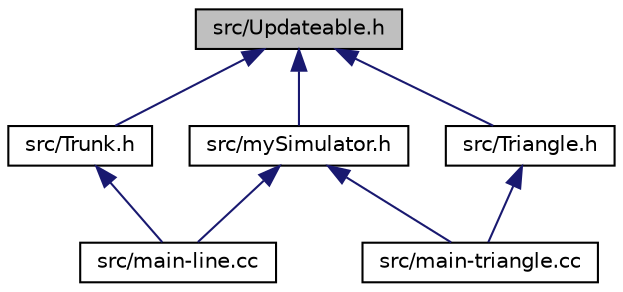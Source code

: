 digraph "src/Updateable.h"
{
 // LATEX_PDF_SIZE
  edge [fontname="Helvetica",fontsize="10",labelfontname="Helvetica",labelfontsize="10"];
  node [fontname="Helvetica",fontsize="10",shape=record];
  Node1 [label="src/Updateable.h",height=0.2,width=0.4,color="black", fillcolor="grey75", style="filled", fontcolor="black",tooltip="Definition of the Updateable abstract class."];
  Node1 -> Node2 [dir="back",color="midnightblue",fontsize="10",style="solid"];
  Node2 [label="src/Trunk.h",height=0.2,width=0.4,color="black", fillcolor="white", style="filled",URL="$_trunk_8h.html",tooltip="definition of the Trunk class"];
  Node2 -> Node3 [dir="back",color="midnightblue",fontsize="10",style="solid"];
  Node3 [label="src/main-line.cc",height=0.2,width=0.4,color="black", fillcolor="white", style="filled",URL="$main-line_8cc.html",tooltip="This is main."];
  Node1 -> Node4 [dir="back",color="midnightblue",fontsize="10",style="solid"];
  Node4 [label="src/mySimulator.h",height=0.2,width=0.4,color="black", fillcolor="white", style="filled",URL="$my_simulator_8h.html",tooltip="definition of the mySimulator class"];
  Node4 -> Node3 [dir="back",color="midnightblue",fontsize="10",style="solid"];
  Node4 -> Node5 [dir="back",color="midnightblue",fontsize="10",style="solid"];
  Node5 [label="src/main-triangle.cc",height=0.2,width=0.4,color="black", fillcolor="white", style="filled",URL="$main-triangle_8cc.html",tooltip=" "];
  Node1 -> Node6 [dir="back",color="midnightblue",fontsize="10",style="solid"];
  Node6 [label="src/Triangle.h",height=0.2,width=0.4,color="black", fillcolor="white", style="filled",URL="$_triangle_8h.html",tooltip="definition of the Triangle class"];
  Node6 -> Node5 [dir="back",color="midnightblue",fontsize="10",style="solid"];
}
